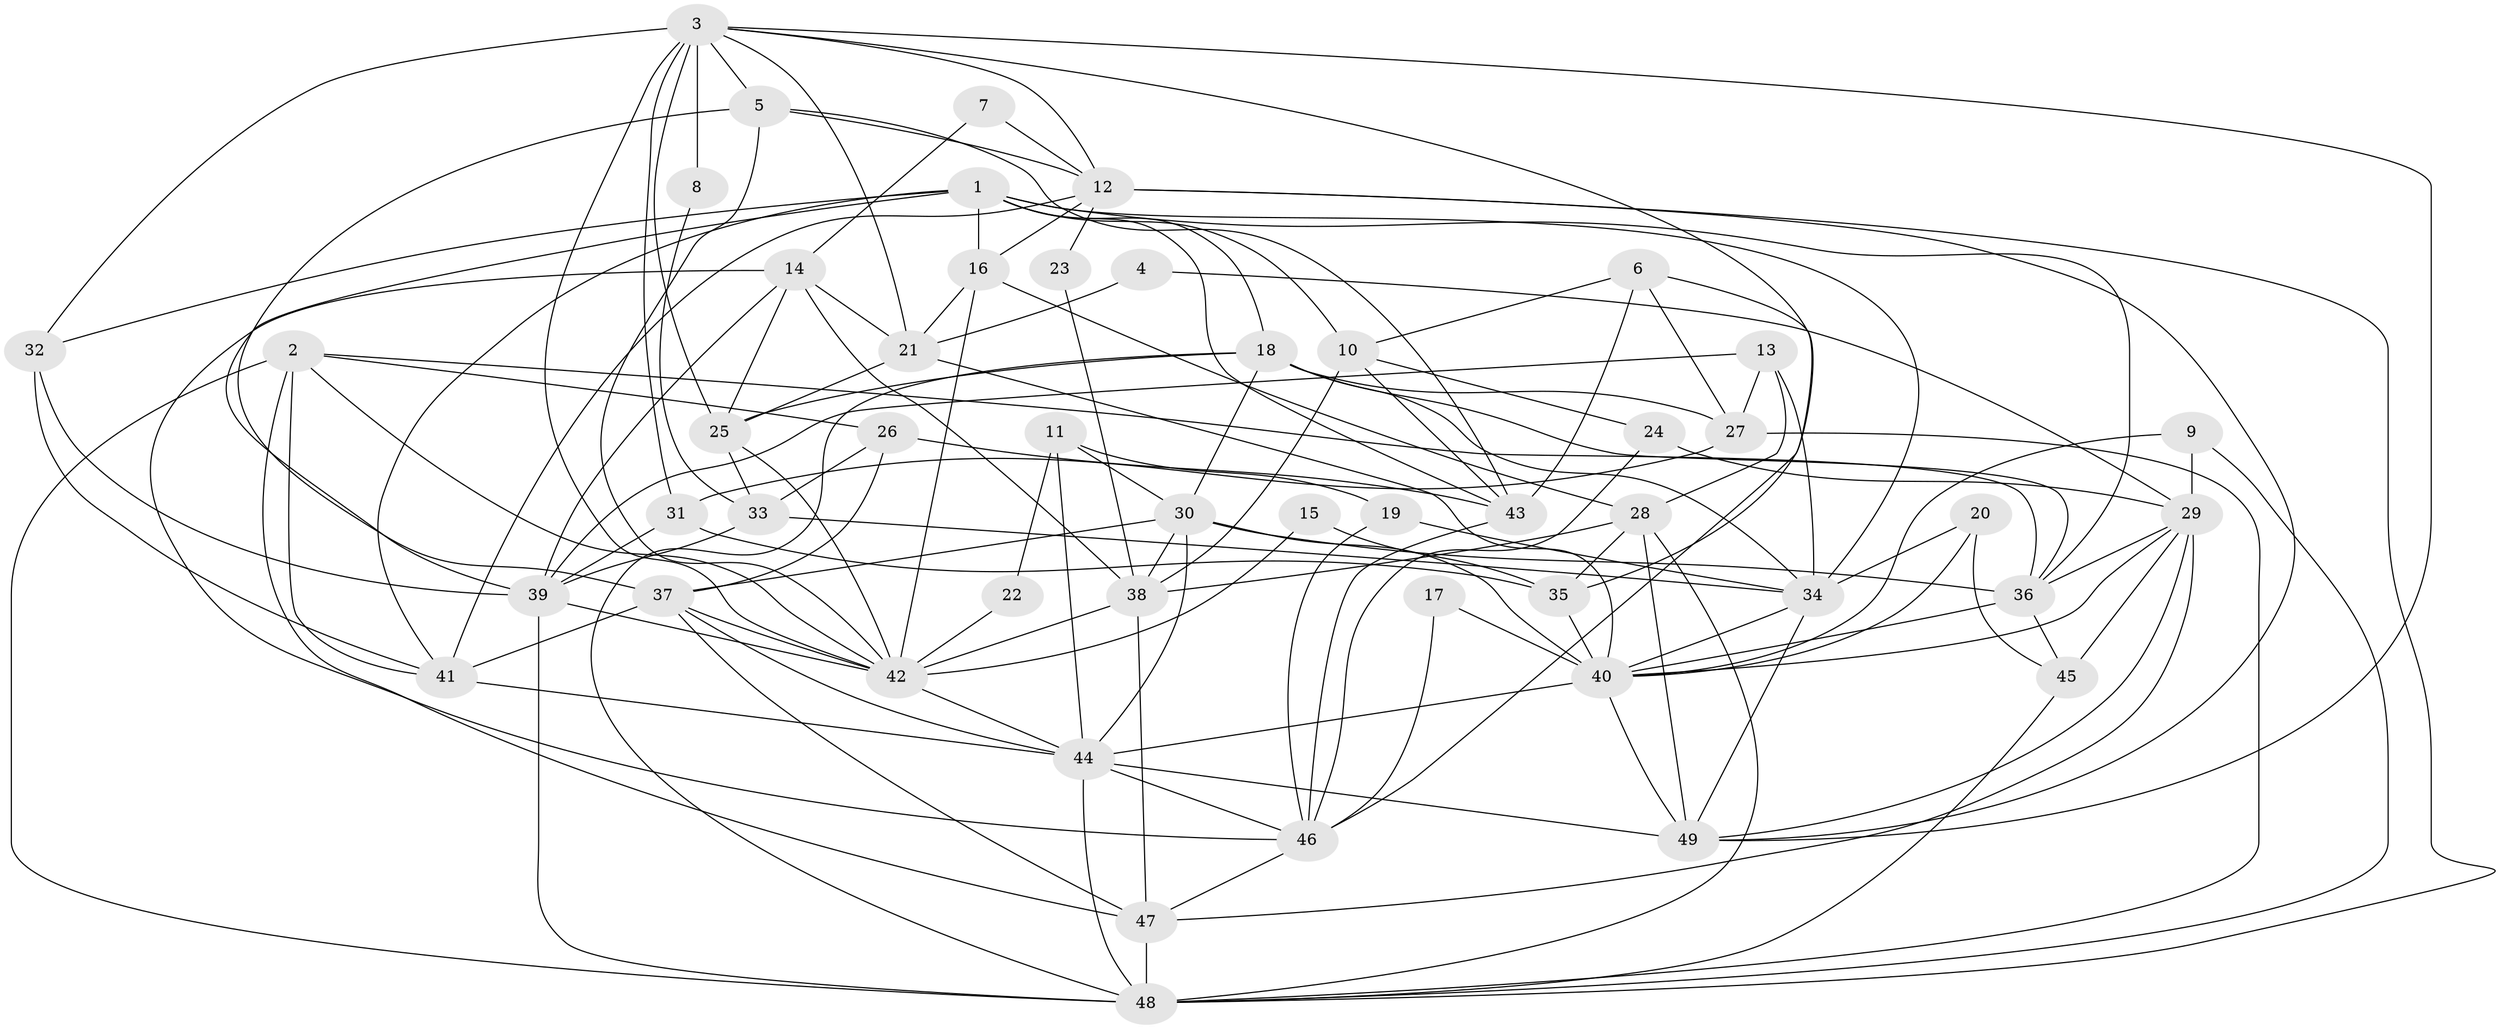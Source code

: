 // original degree distribution, {5: 0.16326530612244897, 6: 0.16326530612244897, 4: 0.22448979591836735, 2: 0.16326530612244897, 3: 0.25510204081632654, 7: 0.030612244897959183}
// Generated by graph-tools (version 1.1) at 2025/50/03/09/25 03:50:13]
// undirected, 49 vertices, 137 edges
graph export_dot {
graph [start="1"]
  node [color=gray90,style=filled];
  1;
  2;
  3;
  4;
  5;
  6;
  7;
  8;
  9;
  10;
  11;
  12;
  13;
  14;
  15;
  16;
  17;
  18;
  19;
  20;
  21;
  22;
  23;
  24;
  25;
  26;
  27;
  28;
  29;
  30;
  31;
  32;
  33;
  34;
  35;
  36;
  37;
  38;
  39;
  40;
  41;
  42;
  43;
  44;
  45;
  46;
  47;
  48;
  49;
  1 -- 10 [weight=1.0];
  1 -- 16 [weight=1.0];
  1 -- 18 [weight=1.0];
  1 -- 32 [weight=1.0];
  1 -- 34 [weight=1.0];
  1 -- 36 [weight=1.0];
  1 -- 39 [weight=1.0];
  1 -- 41 [weight=1.0];
  1 -- 43 [weight=1.0];
  2 -- 26 [weight=1.0];
  2 -- 36 [weight=1.0];
  2 -- 41 [weight=1.0];
  2 -- 42 [weight=1.0];
  2 -- 47 [weight=1.0];
  2 -- 48 [weight=2.0];
  3 -- 5 [weight=1.0];
  3 -- 8 [weight=1.0];
  3 -- 12 [weight=1.0];
  3 -- 21 [weight=1.0];
  3 -- 25 [weight=1.0];
  3 -- 31 [weight=2.0];
  3 -- 32 [weight=1.0];
  3 -- 35 [weight=1.0];
  3 -- 42 [weight=1.0];
  3 -- 49 [weight=1.0];
  4 -- 21 [weight=1.0];
  4 -- 29 [weight=1.0];
  5 -- 12 [weight=1.0];
  5 -- 37 [weight=1.0];
  5 -- 42 [weight=1.0];
  5 -- 43 [weight=1.0];
  6 -- 10 [weight=1.0];
  6 -- 27 [weight=1.0];
  6 -- 43 [weight=1.0];
  6 -- 46 [weight=1.0];
  7 -- 12 [weight=1.0];
  7 -- 14 [weight=1.0];
  8 -- 33 [weight=1.0];
  9 -- 29 [weight=1.0];
  9 -- 40 [weight=1.0];
  9 -- 48 [weight=1.0];
  10 -- 24 [weight=1.0];
  10 -- 38 [weight=1.0];
  10 -- 43 [weight=1.0];
  11 -- 19 [weight=1.0];
  11 -- 22 [weight=1.0];
  11 -- 30 [weight=1.0];
  11 -- 44 [weight=1.0];
  12 -- 16 [weight=2.0];
  12 -- 23 [weight=1.0];
  12 -- 41 [weight=1.0];
  12 -- 48 [weight=1.0];
  12 -- 49 [weight=1.0];
  13 -- 27 [weight=1.0];
  13 -- 28 [weight=1.0];
  13 -- 34 [weight=1.0];
  13 -- 39 [weight=1.0];
  14 -- 21 [weight=1.0];
  14 -- 25 [weight=1.0];
  14 -- 38 [weight=1.0];
  14 -- 39 [weight=1.0];
  14 -- 46 [weight=1.0];
  15 -- 35 [weight=1.0];
  15 -- 42 [weight=1.0];
  16 -- 21 [weight=1.0];
  16 -- 28 [weight=1.0];
  16 -- 42 [weight=1.0];
  17 -- 40 [weight=1.0];
  17 -- 46 [weight=1.0];
  18 -- 25 [weight=1.0];
  18 -- 27 [weight=1.0];
  18 -- 30 [weight=1.0];
  18 -- 34 [weight=1.0];
  18 -- 36 [weight=1.0];
  18 -- 48 [weight=1.0];
  19 -- 34 [weight=1.0];
  19 -- 46 [weight=1.0];
  20 -- 34 [weight=1.0];
  20 -- 40 [weight=1.0];
  20 -- 45 [weight=1.0];
  21 -- 25 [weight=1.0];
  21 -- 40 [weight=1.0];
  22 -- 42 [weight=1.0];
  23 -- 38 [weight=1.0];
  24 -- 29 [weight=1.0];
  24 -- 46 [weight=1.0];
  25 -- 33 [weight=1.0];
  25 -- 42 [weight=1.0];
  26 -- 33 [weight=1.0];
  26 -- 37 [weight=1.0];
  26 -- 43 [weight=1.0];
  27 -- 31 [weight=1.0];
  27 -- 48 [weight=1.0];
  28 -- 35 [weight=1.0];
  28 -- 38 [weight=1.0];
  28 -- 48 [weight=1.0];
  28 -- 49 [weight=1.0];
  29 -- 36 [weight=1.0];
  29 -- 40 [weight=1.0];
  29 -- 45 [weight=1.0];
  29 -- 47 [weight=1.0];
  29 -- 49 [weight=1.0];
  30 -- 36 [weight=1.0];
  30 -- 37 [weight=1.0];
  30 -- 38 [weight=1.0];
  30 -- 40 [weight=1.0];
  30 -- 44 [weight=1.0];
  31 -- 35 [weight=1.0];
  31 -- 39 [weight=1.0];
  32 -- 39 [weight=1.0];
  32 -- 41 [weight=1.0];
  33 -- 34 [weight=1.0];
  33 -- 39 [weight=1.0];
  34 -- 40 [weight=1.0];
  34 -- 49 [weight=1.0];
  35 -- 40 [weight=1.0];
  36 -- 40 [weight=1.0];
  36 -- 45 [weight=1.0];
  37 -- 41 [weight=1.0];
  37 -- 42 [weight=2.0];
  37 -- 44 [weight=2.0];
  37 -- 47 [weight=1.0];
  38 -- 42 [weight=1.0];
  38 -- 47 [weight=1.0];
  39 -- 42 [weight=1.0];
  39 -- 48 [weight=1.0];
  40 -- 44 [weight=2.0];
  40 -- 49 [weight=1.0];
  41 -- 44 [weight=1.0];
  42 -- 44 [weight=1.0];
  43 -- 46 [weight=1.0];
  44 -- 46 [weight=1.0];
  44 -- 48 [weight=1.0];
  44 -- 49 [weight=1.0];
  45 -- 48 [weight=1.0];
  46 -- 47 [weight=1.0];
  47 -- 48 [weight=1.0];
}

